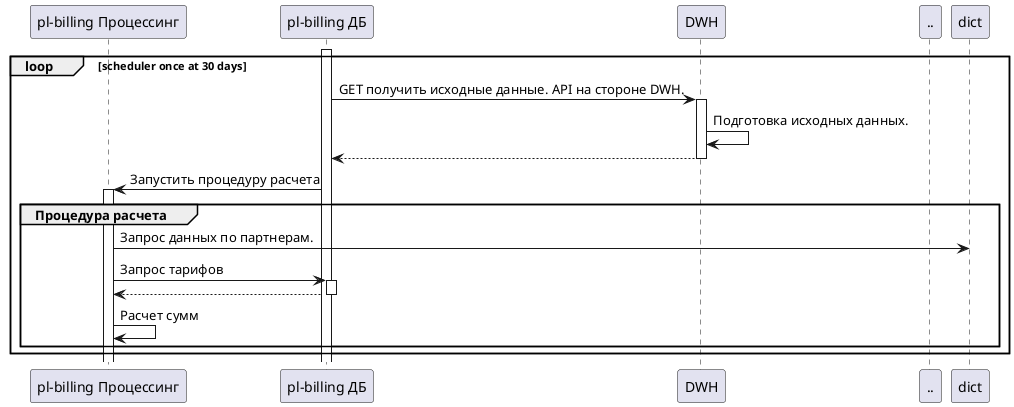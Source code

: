 @startuml
participant "pl-billing Процессинг" as proc
participant "pl-billing ДБ" as bill
participant DWH
participant ..
loop scheduler once at 30 days
    bill++
    bill -> DWH++ : GET получить исходные данные. API на стороне DWH.
    DWH -> DWH : Подготовка исходных данных.
    return
    bill -> proc++ : Запустить процедуру расчета
    group Процедура расчета
        proc -> dict : Запрос данных по партнерам.
        proc -> bill++ : Запрос тарифов
        return
        proc -> proc : Расчет сумм

    end group

end loop

@enduml